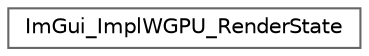 digraph "类继承关系图"
{
 // LATEX_PDF_SIZE
  bgcolor="transparent";
  edge [fontname=Helvetica,fontsize=10,labelfontname=Helvetica,labelfontsize=10];
  node [fontname=Helvetica,fontsize=10,shape=box,height=0.2,width=0.4];
  rankdir="LR";
  Node0 [id="Node000000",label="ImGui_ImplWGPU_RenderState",height=0.2,width=0.4,color="grey40", fillcolor="white", style="filled",URL="$struct_im_gui___impl_w_g_p_u___render_state.html",tooltip=" "];
}
